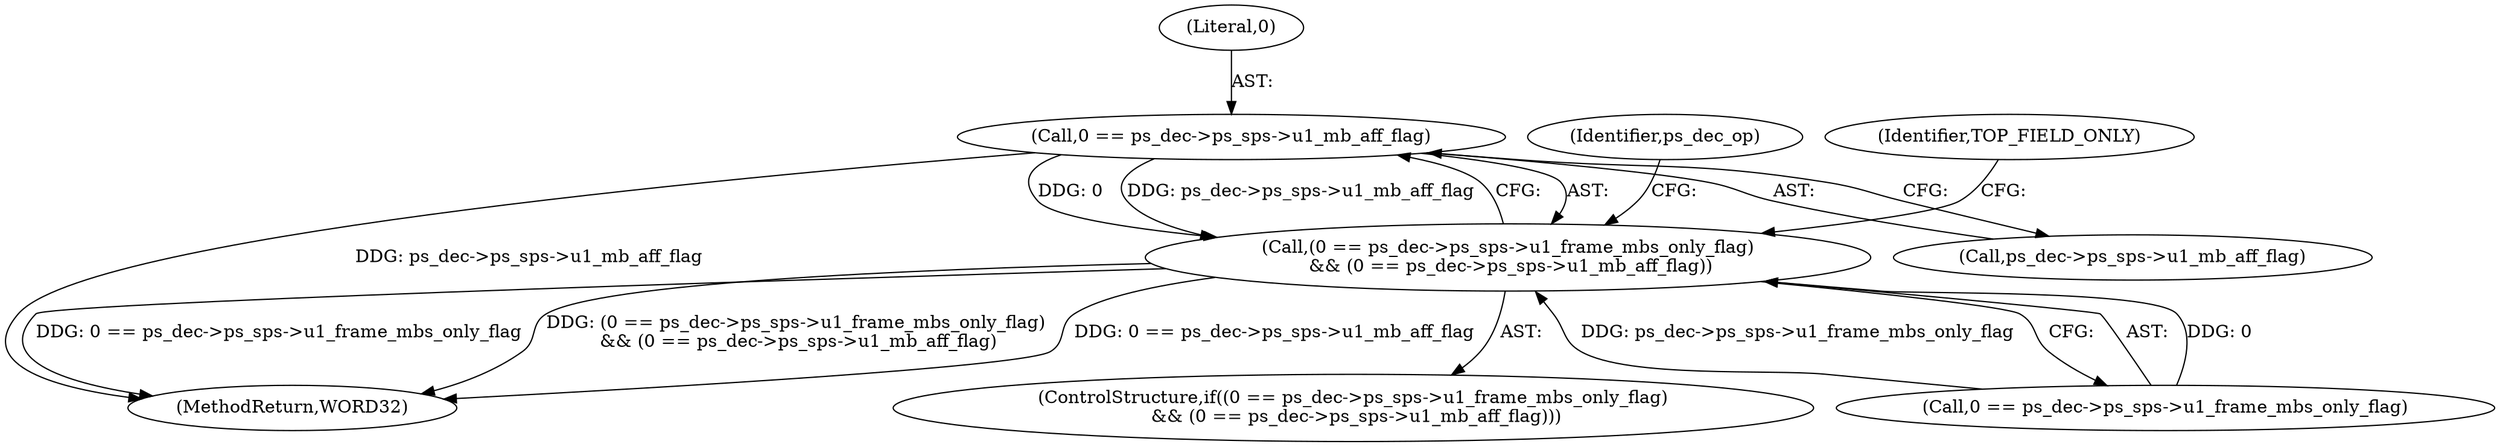 digraph "0_Android_0b23c81c3dd9ec38f7e6806a3955fed1925541a0@pointer" {
"1002146" [label="(Call,0 == ps_dec->ps_sps->u1_mb_aff_flag)"];
"1002138" [label="(Call,(0 == ps_dec->ps_sps->u1_frame_mbs_only_flag)\n && (0 == ps_dec->ps_sps->u1_mb_aff_flag))"];
"1002147" [label="(Literal,0)"];
"1002155" [label="(Identifier,ps_dec_op)"];
"1002137" [label="(ControlStructure,if((0 == ps_dec->ps_sps->u1_frame_mbs_only_flag)\n && (0 == ps_dec->ps_sps->u1_mb_aff_flag)))"];
"1002226" [label="(MethodReturn,WORD32)"];
"1002161" [label="(Identifier,TOP_FIELD_ONLY)"];
"1002138" [label="(Call,(0 == ps_dec->ps_sps->u1_frame_mbs_only_flag)\n && (0 == ps_dec->ps_sps->u1_mb_aff_flag))"];
"1002139" [label="(Call,0 == ps_dec->ps_sps->u1_frame_mbs_only_flag)"];
"1002146" [label="(Call,0 == ps_dec->ps_sps->u1_mb_aff_flag)"];
"1002148" [label="(Call,ps_dec->ps_sps->u1_mb_aff_flag)"];
"1002146" -> "1002138"  [label="AST: "];
"1002146" -> "1002148"  [label="CFG: "];
"1002147" -> "1002146"  [label="AST: "];
"1002148" -> "1002146"  [label="AST: "];
"1002138" -> "1002146"  [label="CFG: "];
"1002146" -> "1002226"  [label="DDG: ps_dec->ps_sps->u1_mb_aff_flag"];
"1002146" -> "1002138"  [label="DDG: 0"];
"1002146" -> "1002138"  [label="DDG: ps_dec->ps_sps->u1_mb_aff_flag"];
"1002138" -> "1002137"  [label="AST: "];
"1002138" -> "1002139"  [label="CFG: "];
"1002139" -> "1002138"  [label="AST: "];
"1002155" -> "1002138"  [label="CFG: "];
"1002161" -> "1002138"  [label="CFG: "];
"1002138" -> "1002226"  [label="DDG: 0 == ps_dec->ps_sps->u1_mb_aff_flag"];
"1002138" -> "1002226"  [label="DDG: 0 == ps_dec->ps_sps->u1_frame_mbs_only_flag"];
"1002138" -> "1002226"  [label="DDG: (0 == ps_dec->ps_sps->u1_frame_mbs_only_flag)\n && (0 == ps_dec->ps_sps->u1_mb_aff_flag)"];
"1002139" -> "1002138"  [label="DDG: 0"];
"1002139" -> "1002138"  [label="DDG: ps_dec->ps_sps->u1_frame_mbs_only_flag"];
}

